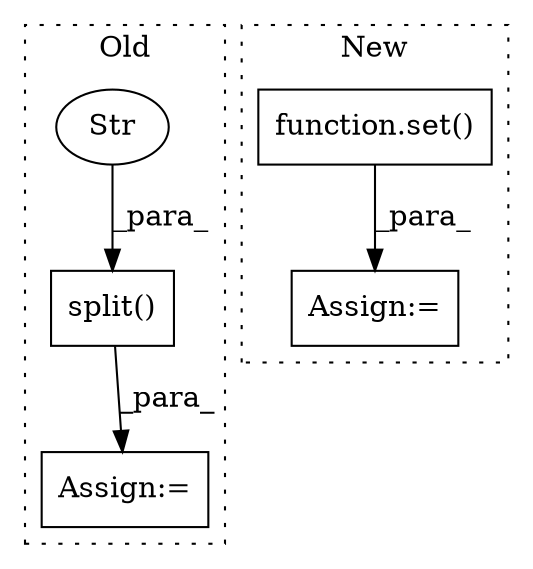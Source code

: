digraph G {
subgraph cluster0 {
1 [label="split()" a="75" s="2425,2451" l="23,1" shape="box"];
3 [label="Str" a="66" s="2448" l="3" shape="ellipse"];
5 [label="Assign:=" a="68" s="2422" l="3" shape="box"];
label = "Old";
style="dotted";
}
subgraph cluster1 {
2 [label="function.set()" a="75" s="3079" l="5" shape="box"];
4 [label="Assign:=" a="68" s="3076" l="3" shape="box"];
label = "New";
style="dotted";
}
1 -> 5 [label="_para_"];
2 -> 4 [label="_para_"];
3 -> 1 [label="_para_"];
}